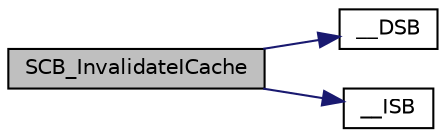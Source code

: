 digraph "SCB_InvalidateICache"
{
 // LATEX_PDF_SIZE
  edge [fontname="Helvetica",fontsize="10",labelfontname="Helvetica",labelfontsize="10"];
  node [fontname="Helvetica",fontsize="10",shape=record];
  rankdir="LR";
  Node1 [label="SCB_InvalidateICache",height=0.2,width=0.4,color="black", fillcolor="grey75", style="filled", fontcolor="black",tooltip="Invalidate I-Cache."];
  Node1 -> Node2 [color="midnightblue",fontsize="10",style="solid",fontname="Helvetica"];
  Node2 [label="__DSB",height=0.2,width=0.4,color="black", fillcolor="white", style="filled",URL="$group___c_m_s_i_s___core___instruction_interface.html#ga7fe277f5385d23b9c44b2cbda1577ce9",tooltip="Data Synchronization Barrier."];
  Node1 -> Node3 [color="midnightblue",fontsize="10",style="solid",fontname="Helvetica"];
  Node3 [label="__ISB",height=0.2,width=0.4,color="black", fillcolor="white", style="filled",URL="$group___c_m_s_i_s___core___instruction_interface.html#gae26c2b3961e702aeabc24d4984ebd369",tooltip="Instruction Synchronization Barrier."];
}

